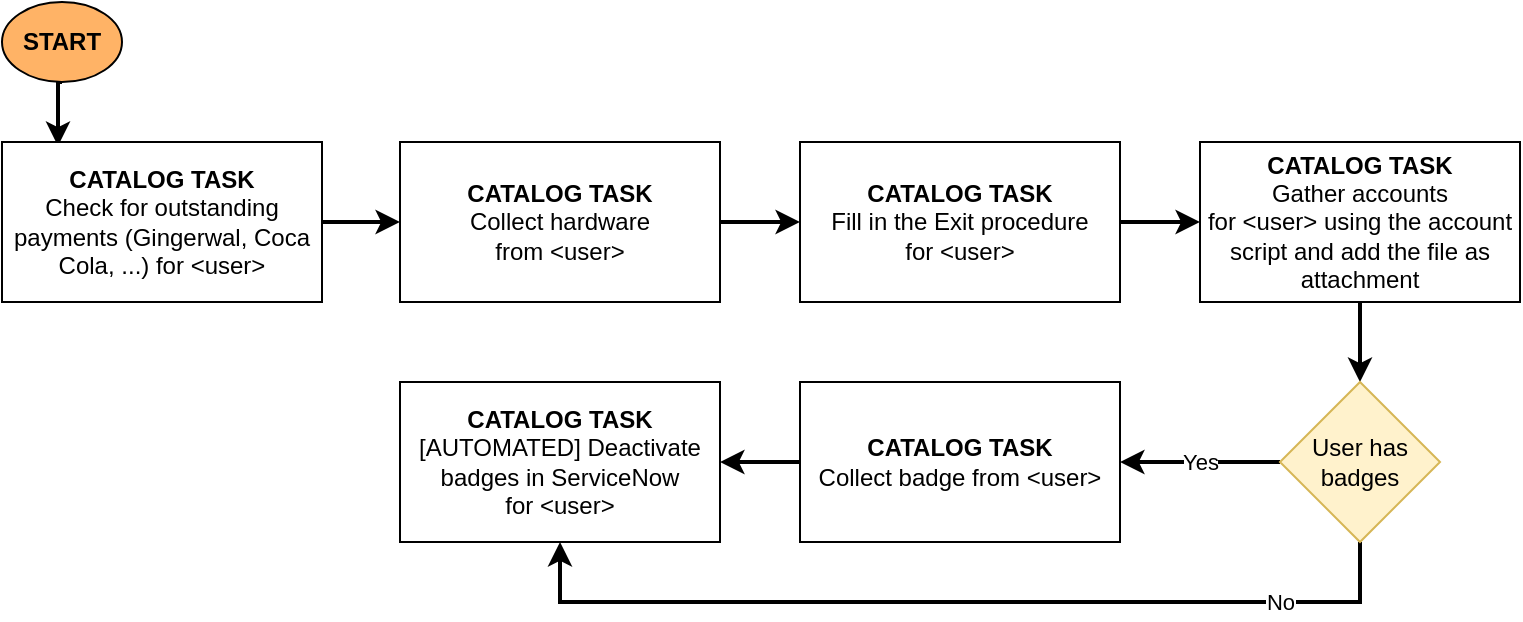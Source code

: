 <mxfile version="16.6.5" type="github">
  <diagram id="Z0VwywWxkh0-yVfvQIWY" name="Page-1">
    <mxGraphModel dx="1422" dy="754" grid="1" gridSize="10" guides="1" tooltips="1" connect="1" arrows="1" fold="1" page="1" pageScale="1" pageWidth="827" pageHeight="1169" math="0" shadow="0">
      <root>
        <mxCell id="0" />
        <mxCell id="1" parent="0" />
        <mxCell id="H05wWGtZs0aGEvXsyEpA-9" style="edgeStyle=orthogonalEdgeStyle;rounded=0;orthogonalLoop=1;jettySize=auto;html=1;exitX=0.5;exitY=1;exitDx=0;exitDy=0;entryX=0.175;entryY=0.025;entryDx=0;entryDy=0;entryPerimeter=0;strokeWidth=2;" edge="1" parent="1" source="H05wWGtZs0aGEvXsyEpA-1" target="H05wWGtZs0aGEvXsyEpA-8">
          <mxGeometry relative="1" as="geometry" />
        </mxCell>
        <mxCell id="H05wWGtZs0aGEvXsyEpA-1" value="START" style="ellipse;whiteSpace=wrap;html=1;fontStyle=1;fillColor=#FFB366;" vertex="1" parent="1">
          <mxGeometry x="11" y="10" width="60" height="40" as="geometry" />
        </mxCell>
        <mxCell id="H05wWGtZs0aGEvXsyEpA-11" style="edgeStyle=orthogonalEdgeStyle;rounded=0;orthogonalLoop=1;jettySize=auto;html=1;exitX=1;exitY=0.5;exitDx=0;exitDy=0;strokeWidth=2;" edge="1" parent="1" source="H05wWGtZs0aGEvXsyEpA-8" target="H05wWGtZs0aGEvXsyEpA-10">
          <mxGeometry relative="1" as="geometry" />
        </mxCell>
        <mxCell id="H05wWGtZs0aGEvXsyEpA-8" value="&lt;b&gt;CATALOG TASK&lt;br&gt;&lt;/b&gt;&lt;span&gt;Check for outstanding payments (Gingerwal, Coca Cola, ...) for&amp;nbsp;&amp;lt;user&amp;gt;&lt;/span&gt;" style="rounded=0;whiteSpace=wrap;html=1;" vertex="1" parent="1">
          <mxGeometry x="11" y="80" width="160" height="80" as="geometry" />
        </mxCell>
        <mxCell id="H05wWGtZs0aGEvXsyEpA-13" style="edgeStyle=orthogonalEdgeStyle;rounded=0;orthogonalLoop=1;jettySize=auto;html=1;exitX=1;exitY=0.5;exitDx=0;exitDy=0;entryX=0;entryY=0.5;entryDx=0;entryDy=0;strokeWidth=2;" edge="1" parent="1" source="H05wWGtZs0aGEvXsyEpA-10" target="H05wWGtZs0aGEvXsyEpA-12">
          <mxGeometry relative="1" as="geometry" />
        </mxCell>
        <mxCell id="H05wWGtZs0aGEvXsyEpA-10" value="&lt;b&gt;CATALOG TASK&lt;br&gt;&lt;/b&gt;&lt;span&gt;Collect hardware from&lt;/span&gt;&lt;span&gt;&amp;nbsp;&amp;lt;user&amp;gt;&lt;/span&gt;" style="rounded=0;whiteSpace=wrap;html=1;" vertex="1" parent="1">
          <mxGeometry x="210" y="80" width="160" height="80" as="geometry" />
        </mxCell>
        <mxCell id="H05wWGtZs0aGEvXsyEpA-15" style="edgeStyle=orthogonalEdgeStyle;rounded=0;orthogonalLoop=1;jettySize=auto;html=1;exitX=1;exitY=0.5;exitDx=0;exitDy=0;entryX=0;entryY=0.5;entryDx=0;entryDy=0;strokeWidth=2;" edge="1" parent="1" source="H05wWGtZs0aGEvXsyEpA-12" target="H05wWGtZs0aGEvXsyEpA-14">
          <mxGeometry relative="1" as="geometry" />
        </mxCell>
        <mxCell id="H05wWGtZs0aGEvXsyEpA-12" value="&lt;b&gt;CATALOG TASK&lt;br&gt;&lt;/b&gt;&lt;span&gt;Fill in the Exit procedure for&lt;/span&gt;&lt;span&gt;&amp;nbsp;&amp;lt;user&amp;gt;&lt;/span&gt;" style="rounded=0;whiteSpace=wrap;html=1;" vertex="1" parent="1">
          <mxGeometry x="410" y="80" width="160" height="80" as="geometry" />
        </mxCell>
        <mxCell id="H05wWGtZs0aGEvXsyEpA-18" style="edgeStyle=orthogonalEdgeStyle;rounded=0;orthogonalLoop=1;jettySize=auto;html=1;exitX=0.5;exitY=1;exitDx=0;exitDy=0;strokeWidth=2;" edge="1" parent="1" source="H05wWGtZs0aGEvXsyEpA-14" target="H05wWGtZs0aGEvXsyEpA-17">
          <mxGeometry relative="1" as="geometry" />
        </mxCell>
        <mxCell id="H05wWGtZs0aGEvXsyEpA-14" value="&lt;b&gt;CATALOG TASK&lt;br&gt;&lt;/b&gt;&lt;span&gt;Gather accounts for&lt;/span&gt;&lt;span&gt;&amp;nbsp;&amp;lt;user&amp;gt;&amp;nbsp;&lt;/span&gt;&lt;span&gt;using the account script and add the file as attachment&lt;/span&gt;" style="rounded=0;whiteSpace=wrap;html=1;" vertex="1" parent="1">
          <mxGeometry x="610" y="80" width="160" height="80" as="geometry" />
        </mxCell>
        <mxCell id="H05wWGtZs0aGEvXsyEpA-21" value="Yes" style="edgeStyle=orthogonalEdgeStyle;rounded=0;orthogonalLoop=1;jettySize=auto;html=1;exitX=0;exitY=0.5;exitDx=0;exitDy=0;strokeWidth=2;" edge="1" parent="1" source="H05wWGtZs0aGEvXsyEpA-17" target="H05wWGtZs0aGEvXsyEpA-20">
          <mxGeometry relative="1" as="geometry" />
        </mxCell>
        <mxCell id="H05wWGtZs0aGEvXsyEpA-27" value="No" style="edgeStyle=orthogonalEdgeStyle;rounded=0;orthogonalLoop=1;jettySize=auto;html=1;exitX=0.5;exitY=1;exitDx=0;exitDy=0;entryX=0.5;entryY=1;entryDx=0;entryDy=0;strokeWidth=2;" edge="1" parent="1" source="H05wWGtZs0aGEvXsyEpA-17" target="H05wWGtZs0aGEvXsyEpA-22">
          <mxGeometry x="-0.696" relative="1" as="geometry">
            <Array as="points">
              <mxPoint x="690" y="310" />
              <mxPoint x="290" y="310" />
            </Array>
            <mxPoint as="offset" />
          </mxGeometry>
        </mxCell>
        <mxCell id="H05wWGtZs0aGEvXsyEpA-17" value="User has badges" style="rhombus;whiteSpace=wrap;html=1;fillColor=#fff2cc;strokeColor=#d6b656;" vertex="1" parent="1">
          <mxGeometry x="650" y="200" width="80" height="80" as="geometry" />
        </mxCell>
        <mxCell id="H05wWGtZs0aGEvXsyEpA-23" style="edgeStyle=orthogonalEdgeStyle;rounded=0;orthogonalLoop=1;jettySize=auto;html=1;exitX=0;exitY=0.5;exitDx=0;exitDy=0;entryX=1;entryY=0.5;entryDx=0;entryDy=0;strokeWidth=2;" edge="1" parent="1" source="H05wWGtZs0aGEvXsyEpA-20" target="H05wWGtZs0aGEvXsyEpA-22">
          <mxGeometry relative="1" as="geometry" />
        </mxCell>
        <mxCell id="H05wWGtZs0aGEvXsyEpA-20" value="&lt;b&gt;CATALOG TASK&lt;br&gt;&lt;/b&gt;&lt;span&gt;Collect badge from&lt;/span&gt;&lt;span&gt;&amp;nbsp;&amp;lt;user&amp;gt;&lt;/span&gt;" style="rounded=0;whiteSpace=wrap;html=1;" vertex="1" parent="1">
          <mxGeometry x="410" y="200" width="160" height="80" as="geometry" />
        </mxCell>
        <mxCell id="H05wWGtZs0aGEvXsyEpA-22" value="&lt;b&gt;CATALOG TASK&lt;br&gt;&lt;/b&gt;&lt;span&gt;[AUTOMATED] Deactivate badges in ServiceNow for&amp;nbsp;&lt;/span&gt;&lt;span&gt;&amp;lt;user&amp;gt;&lt;/span&gt;" style="rounded=0;whiteSpace=wrap;html=1;" vertex="1" parent="1">
          <mxGeometry x="210" y="200" width="160" height="80" as="geometry" />
        </mxCell>
      </root>
    </mxGraphModel>
  </diagram>
</mxfile>
